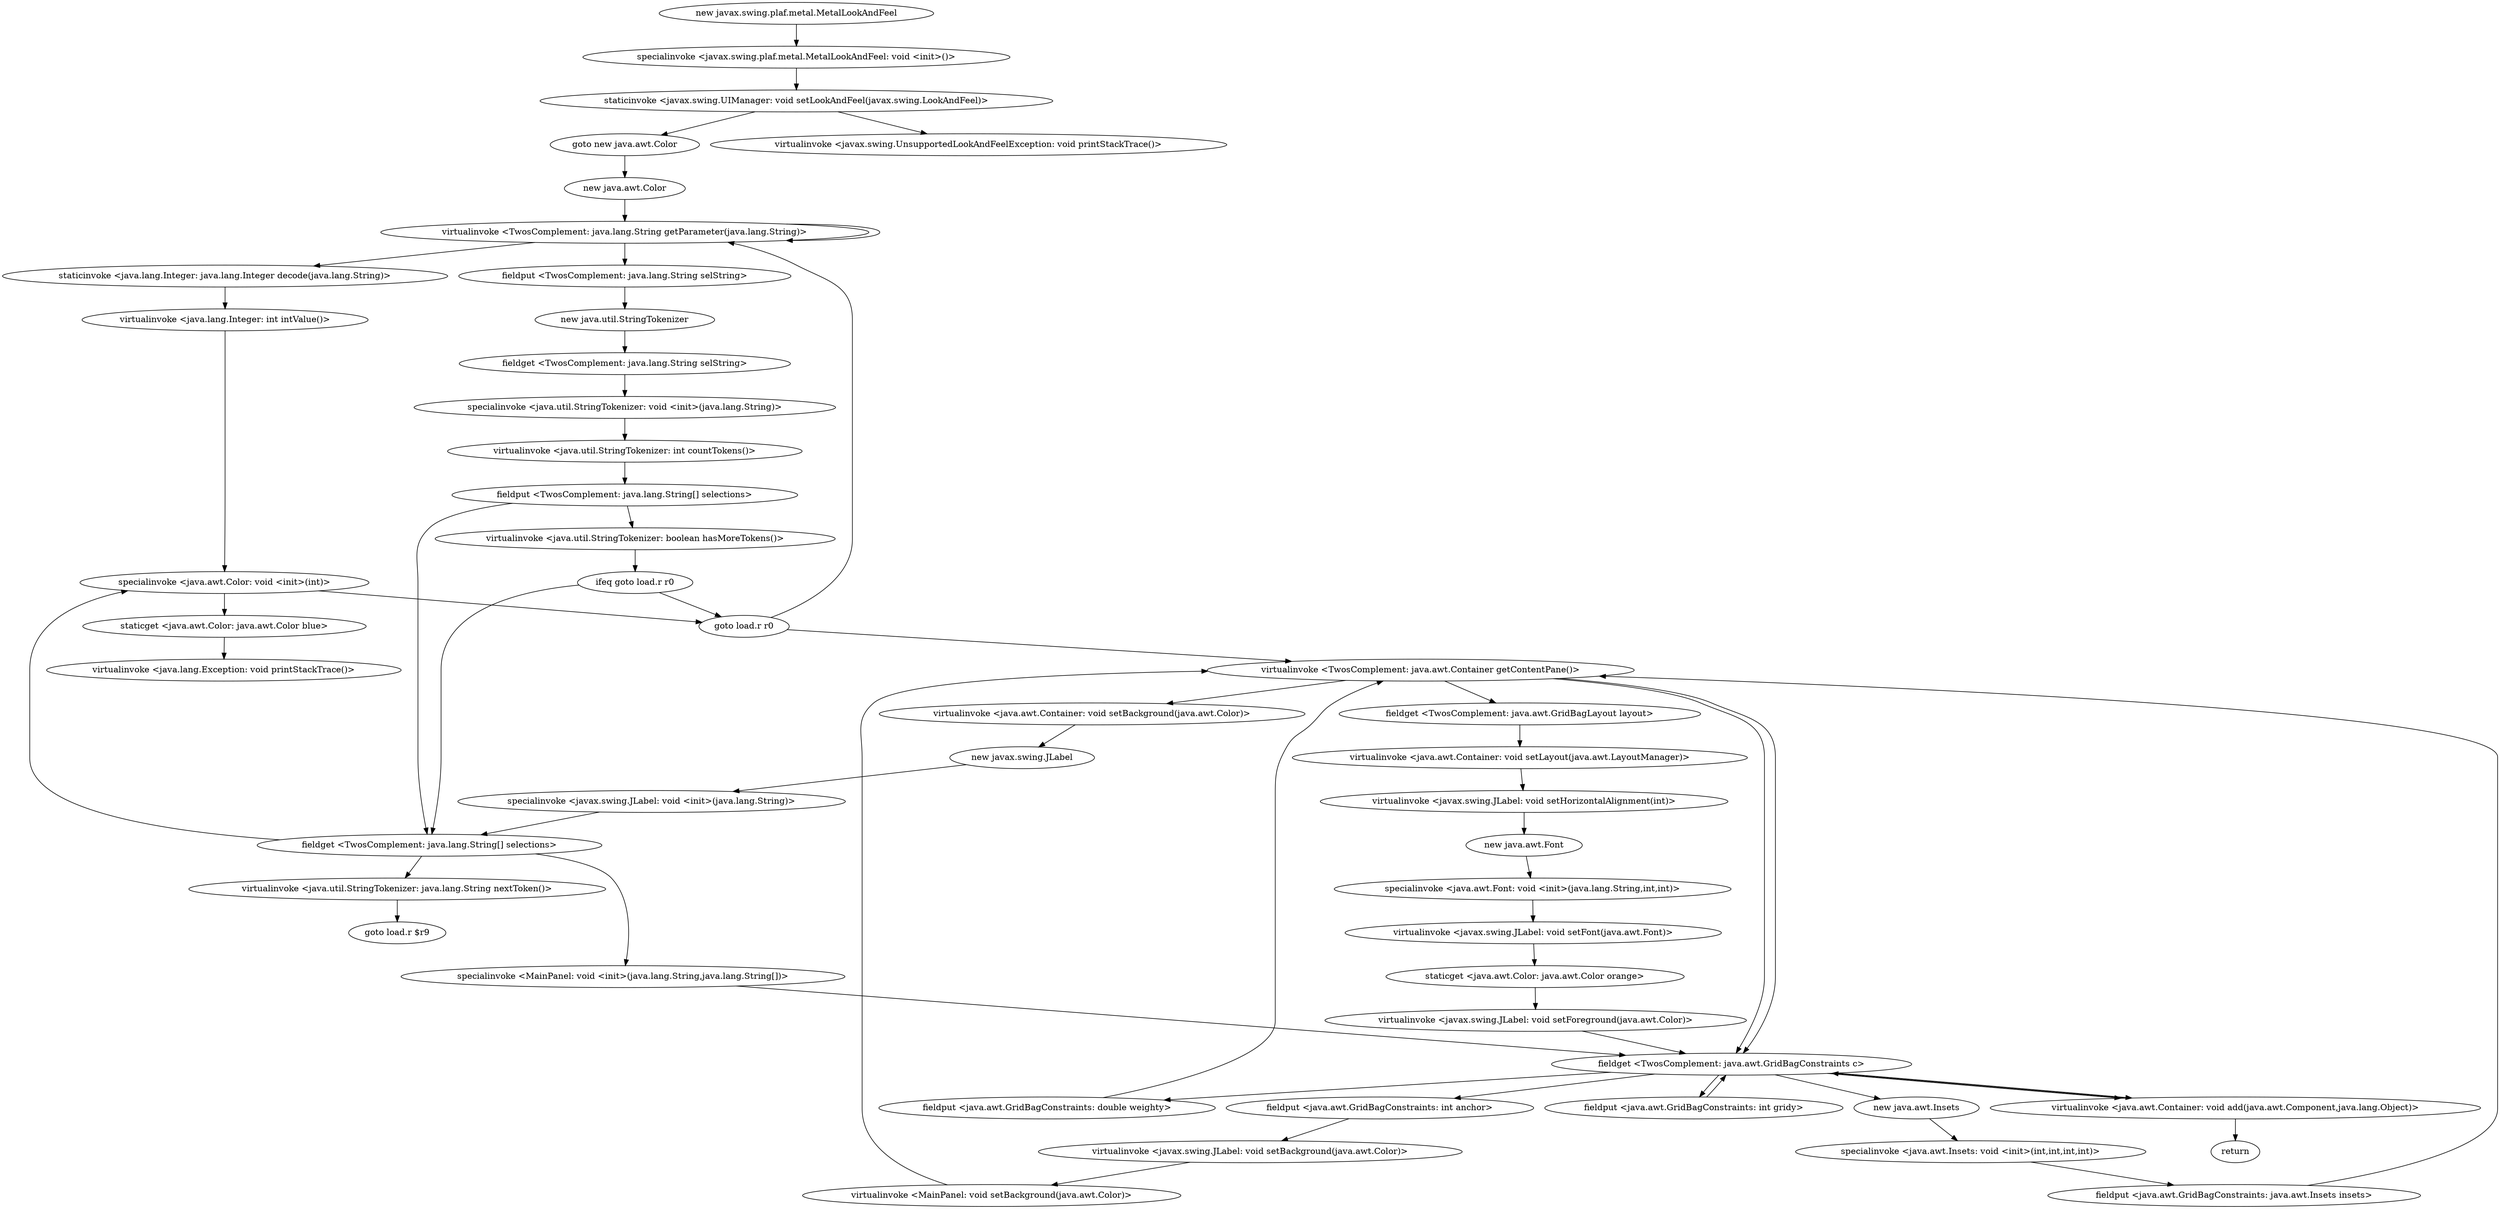 digraph "" {
"new javax.swing.plaf.metal.MetalLookAndFeel";
 "new javax.swing.plaf.metal.MetalLookAndFeel"->"specialinvoke <javax.swing.plaf.metal.MetalLookAndFeel: void <init>()>";
 "specialinvoke <javax.swing.plaf.metal.MetalLookAndFeel: void <init>()>"->"staticinvoke <javax.swing.UIManager: void setLookAndFeel(javax.swing.LookAndFeel)>";
 "staticinvoke <javax.swing.UIManager: void setLookAndFeel(javax.swing.LookAndFeel)>"->"goto new java.awt.Color";
 "goto new java.awt.Color"->"new java.awt.Color";
 "new java.awt.Color"->"virtualinvoke <TwosComplement: java.lang.String getParameter(java.lang.String)>";
 "virtualinvoke <TwosComplement: java.lang.String getParameter(java.lang.String)>"->"staticinvoke <java.lang.Integer: java.lang.Integer decode(java.lang.String)>";
 "staticinvoke <java.lang.Integer: java.lang.Integer decode(java.lang.String)>"->"virtualinvoke <java.lang.Integer: int intValue()>";
 "virtualinvoke <java.lang.Integer: int intValue()>"->"specialinvoke <java.awt.Color: void <init>(int)>";
 "specialinvoke <java.awt.Color: void <init>(int)>"->"goto load.r r0";
 "goto load.r r0"->"virtualinvoke <TwosComplement: java.lang.String getParameter(java.lang.String)>";
 "virtualinvoke <TwosComplement: java.lang.String getParameter(java.lang.String)>"->"virtualinvoke <TwosComplement: java.lang.String getParameter(java.lang.String)>";
 "virtualinvoke <TwosComplement: java.lang.String getParameter(java.lang.String)>"->"fieldput <TwosComplement: java.lang.String selString>";
 "fieldput <TwosComplement: java.lang.String selString>"->"new java.util.StringTokenizer";
 "new java.util.StringTokenizer"->"fieldget <TwosComplement: java.lang.String selString>";
 "fieldget <TwosComplement: java.lang.String selString>"->"specialinvoke <java.util.StringTokenizer: void <init>(java.lang.String)>";
 "specialinvoke <java.util.StringTokenizer: void <init>(java.lang.String)>"->"virtualinvoke <java.util.StringTokenizer: int countTokens()>";
 "virtualinvoke <java.util.StringTokenizer: int countTokens()>"->"fieldput <TwosComplement: java.lang.String[] selections>";
 "fieldput <TwosComplement: java.lang.String[] selections>"->"virtualinvoke <java.util.StringTokenizer: boolean hasMoreTokens()>";
 "virtualinvoke <java.util.StringTokenizer: boolean hasMoreTokens()>"->"ifeq goto load.r r0";
 "ifeq goto load.r r0"->"fieldget <TwosComplement: java.lang.String[] selections>";
 "fieldget <TwosComplement: java.lang.String[] selections>"->"virtualinvoke <java.util.StringTokenizer: java.lang.String nextToken()>";
 "virtualinvoke <java.util.StringTokenizer: java.lang.String nextToken()>"->"goto load.r $r9";
 "ifeq goto load.r r0"->"goto load.r r0";
 "goto load.r r0"->"virtualinvoke <TwosComplement: java.awt.Container getContentPane()>";
 "virtualinvoke <TwosComplement: java.awt.Container getContentPane()>"->"virtualinvoke <java.awt.Container: void setBackground(java.awt.Color)>";
 "virtualinvoke <java.awt.Container: void setBackground(java.awt.Color)>"->"new javax.swing.JLabel";
 "new javax.swing.JLabel"->"specialinvoke <javax.swing.JLabel: void <init>(java.lang.String)>";
 "specialinvoke <javax.swing.JLabel: void <init>(java.lang.String)>"->"fieldget <TwosComplement: java.lang.String[] selections>";
 "fieldget <TwosComplement: java.lang.String[] selections>"->"specialinvoke <MainPanel: void <init>(java.lang.String,java.lang.String[])>";
 "specialinvoke <MainPanel: void <init>(java.lang.String,java.lang.String[])>"->"fieldget <TwosComplement: java.awt.GridBagConstraints c>";
 "fieldget <TwosComplement: java.awt.GridBagConstraints c>"->"fieldput <java.awt.GridBagConstraints: int anchor>";
 "fieldput <java.awt.GridBagConstraints: int anchor>"->"virtualinvoke <javax.swing.JLabel: void setBackground(java.awt.Color)>";
 "virtualinvoke <javax.swing.JLabel: void setBackground(java.awt.Color)>"->"virtualinvoke <MainPanel: void setBackground(java.awt.Color)>";
 "virtualinvoke <MainPanel: void setBackground(java.awt.Color)>"->"virtualinvoke <TwosComplement: java.awt.Container getContentPane()>";
 "virtualinvoke <TwosComplement: java.awt.Container getContentPane()>"->"fieldget <TwosComplement: java.awt.GridBagLayout layout>";
 "fieldget <TwosComplement: java.awt.GridBagLayout layout>"->"virtualinvoke <java.awt.Container: void setLayout(java.awt.LayoutManager)>";
 "virtualinvoke <java.awt.Container: void setLayout(java.awt.LayoutManager)>"->"virtualinvoke <javax.swing.JLabel: void setHorizontalAlignment(int)>";
 "virtualinvoke <javax.swing.JLabel: void setHorizontalAlignment(int)>"->"new java.awt.Font";
 "new java.awt.Font"->"specialinvoke <java.awt.Font: void <init>(java.lang.String,int,int)>";
 "specialinvoke <java.awt.Font: void <init>(java.lang.String,int,int)>"->"virtualinvoke <javax.swing.JLabel: void setFont(java.awt.Font)>";
 "virtualinvoke <javax.swing.JLabel: void setFont(java.awt.Font)>"->"staticget <java.awt.Color: java.awt.Color orange>";
 "staticget <java.awt.Color: java.awt.Color orange>"->"virtualinvoke <javax.swing.JLabel: void setForeground(java.awt.Color)>";
 "virtualinvoke <javax.swing.JLabel: void setForeground(java.awt.Color)>"->"fieldget <TwosComplement: java.awt.GridBagConstraints c>";
 "fieldget <TwosComplement: java.awt.GridBagConstraints c>"->"new java.awt.Insets";
 "new java.awt.Insets"->"specialinvoke <java.awt.Insets: void <init>(int,int,int,int)>";
 "specialinvoke <java.awt.Insets: void <init>(int,int,int,int)>"->"fieldput <java.awt.GridBagConstraints: java.awt.Insets insets>";
 "fieldput <java.awt.GridBagConstraints: java.awt.Insets insets>"->"virtualinvoke <TwosComplement: java.awt.Container getContentPane()>";
 "virtualinvoke <TwosComplement: java.awt.Container getContentPane()>"->"fieldget <TwosComplement: java.awt.GridBagConstraints c>";
 "fieldget <TwosComplement: java.awt.GridBagConstraints c>"->"virtualinvoke <java.awt.Container: void add(java.awt.Component,java.lang.Object)>";
 "virtualinvoke <java.awt.Container: void add(java.awt.Component,java.lang.Object)>"->"fieldget <TwosComplement: java.awt.GridBagConstraints c>";
 "fieldget <TwosComplement: java.awt.GridBagConstraints c>"->"fieldput <java.awt.GridBagConstraints: int gridy>";
 "fieldput <java.awt.GridBagConstraints: int gridy>"->"fieldget <TwosComplement: java.awt.GridBagConstraints c>";
 "fieldget <TwosComplement: java.awt.GridBagConstraints c>"->"fieldput <java.awt.GridBagConstraints: double weighty>";
 "fieldput <java.awt.GridBagConstraints: double weighty>"->"virtualinvoke <TwosComplement: java.awt.Container getContentPane()>";
 "virtualinvoke <TwosComplement: java.awt.Container getContentPane()>"->"fieldget <TwosComplement: java.awt.GridBagConstraints c>";
 "fieldget <TwosComplement: java.awt.GridBagConstraints c>"->"virtualinvoke <java.awt.Container: void add(java.awt.Component,java.lang.Object)>";
 "virtualinvoke <java.awt.Container: void add(java.awt.Component,java.lang.Object)>"->"return";
"fieldput <TwosComplement: java.lang.String[] selections>";
 "fieldput <TwosComplement: java.lang.String[] selections>"->"fieldget <TwosComplement: java.lang.String[] selections>";
 "fieldget <TwosComplement: java.lang.String[] selections>"-> "specialinvoke <java.awt.Color: void <init>(int)>"->"staticget <java.awt.Color: java.awt.Color blue>";
 "staticget <java.awt.Color: java.awt.Color blue>"->"virtualinvoke <java.lang.Exception: void printStackTrace()>";
 "staticinvoke <javax.swing.UIManager: void setLookAndFeel(javax.swing.LookAndFeel)>"->"virtualinvoke <javax.swing.UnsupportedLookAndFeelException: void printStackTrace()>";
}
